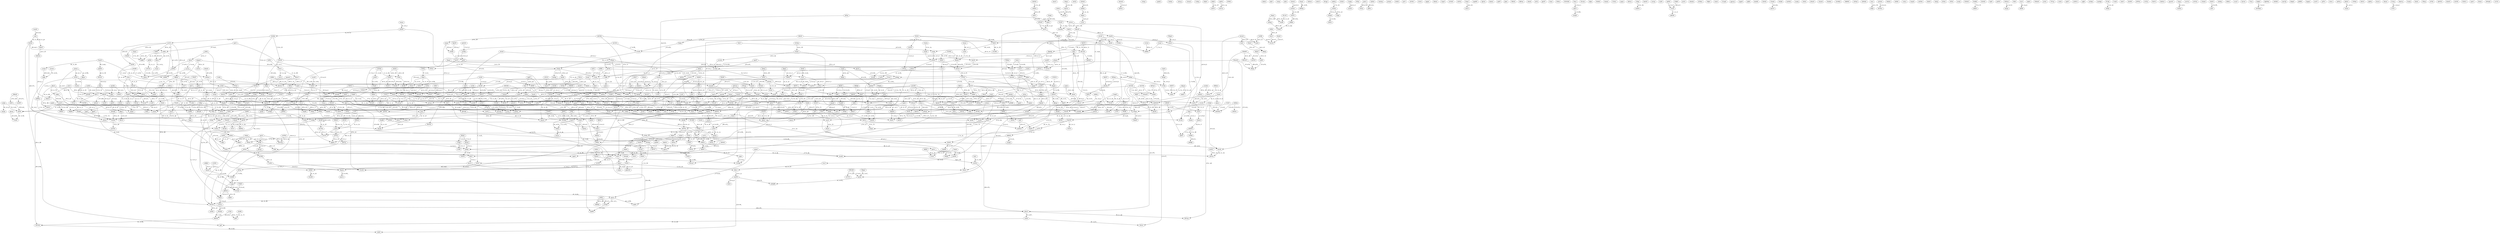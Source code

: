 digraph {
	_M7 [label="TJATs"];
	P_0 [label="blxwT"];
	z8_ [label="tLjtC"];
	_7R [label="kuNGl"];
	L_7 [label="DFYaj"];
	_7v [label="FPRAl"];
	_0U [label="NIrJy"];
	i_5 [label="rBhQS"];
	_9W [label="Khzor"];
	_3M [label="zWvBD"];
	_E6 [label="OqwzG"];
	d_8 [label="rdGTJ"];
	_h8 [label="OJEnC"];
	_8U [label="DHnIN"];
	_1T [label="rSqmy"];
	_8n [label="NfkHp"];
	_6b [label="ZQYhN"];
	_1K [label="HyfBl"];
	S0_ [label="OjSSa"];
	O_0 [label="ojBVA"];
	_1I [label="wKvAO"];
	_6p [label="epAaE"];
	v4_ [label="cNzpz"];
	_8z [label="PhsLM"];
	_y9 [label="OTlrM"];
	_0c [label="upXQf"];
	_V7 [label="hzfTy"];
	Y6_ [label="ODIFZ"];
	_h7 [label="IKPqr"];
	o_7 [label="NYfgY"];
	o_3 [label="fzVRf"];
	b1_ [label="FaYkd"];
	I3_ [label="zKLug"];
	_6H [label="nYmzX"];
	_0i [label="lLdtQ"];
	_0p [label="CuRcg"];
	A_2 [label="GXFDS"];
	_3F [label="WDNuX"];
	_5v [label="yAUbl"];
	_A4 [label="RWJte"];
	b3_ [label="xLkeJ"];
	_5q [label="qPIup"];
	B5_ [label="PoydO"];
	_8f [label="XJTyc"];
	z9_ [label="VzXrz"];
	l7_ [label="KDJeY"];
	J_3 [label="ijWjH"];
	_1p [label="DwcTn"];
	S3_ [label="OLyDy"];
	_B4 [label="lFPRO"];
	e7_ [label="kEXyI"];
	_G7 [label="StkIi"];
	_6T [label="eClTI"];
	_9y [label="omihP"];
	_L8 [label="iwQeC"];
	i1_ [label="tPDMA"];
	T5_ [label="aXUqZ"];
	_6M [label="FrPiQ"];
	_Q0 [label="JeIjU"];
	_0D [label="aKfdI"];
	n5_ [label="oHHSj"];
	x_0 [label="ztxdp"];
	T1_ [label="uxbWP"];
	G5_ [label="MtXjR"];
	_8R [label="cJfsb"];
	_2t [label="unLbQ"];
	_j8 [label="uBJmp"];
	E1_ [label="JxOTz"];
	_1N [label="Isptr"];
	Z4_ [label="QPBlA"];
	l0_ [label="vSQaV"];
	Z0_ [label="HWiEg"];
	d_1 [label="GKEow"];
	_y0 [label="hjwHy"];
	_3B [label="UdPAB"];
	p2_ [label="seELO"];
	_1y [label="NomYk"];
	d3_ [label="jnOAT"];
	_7d [label="YwIMw"];
	_2H [label="SSOML"];
	p8_ [label="aJzvX"];
	_3r [label="IaFQv"];
	v2_ [label="wQWLZ"];
	_2P [label="RCqpr"];
	O9_ [label="ouiPG"];
	G_1 [label="jbRpz"];
	M0_ [label="FWmaF"];
	_6F [label="ZYtCi"];
	_r8 [label="gEHUW"];
	_7C [label="JJDtl"];
	o_5 [label="Hrqdd"];
	W0_ [label="vxBBW"];
	_7E [label="grcaH"];
	_J3 [label="rZZZE"];
	_9p [label="CmJdp"];
	_j4 [label="vHQIp"];
	_3N [label="tjWss"];
	_7W [label="hIRHf"];
	u_0 [label="ajTxT"];
	w4_ [label="XCjfZ"];
	q0_ [label="oNCxS"];
	i9_ [label="kZZbj"];
	P_6 [label="FdTjy"];
	_r6 [label="LLwOe"];
	U9_ [label="TwiGJ"];
	n9_ [label="hsxyq"];
	_2a [label="zzoWx"];
	v_3 [label="MeRra"];
	_t7 [label="eKBZM"];
	_7t [label="DELkb"];
	o9_ [label="FMgEq"];
	_0o [label="GJSEd"];
	R3_ [label="suAvW"];
	_3A [label="ncnqF"];
	h8_ [label="JBNYu"];
	_Y3 [label="BdITZ"];
	_5V [label="VMswM"];
	G_0 [label="JSTEO"];
	i8_ [label="bzKtK"];
	_Y9 [label="jxoVR"];
	S_9 [label="qGNJe"];
	_4S [label="OmNyp"];
	_8k [label="mfozn"];
	f_3 [label="QjRxX"];
	Y1_ [label="lJsSn"];
	_e2 [label="jmVgw"];
	_Q9 [label="JwUXO"];
	S1_ [label="sBgFU"];
	N_7 [label="frHZX"];
	A_4 [label="AHzRk"];
	w2_ [label="AXOIB"];
	_7z [label="MLCQF"];
	C2_ [label="ijuVv"];
	p_5 [label="MicKR"];
	c7_ [label="pMrwa"];
	_8G [label="CgHBL"];
	_9I [label="QLhsh"];
	_1Q [label="lBxjh"];
	_0u [label="BLldO"];
	D2_ [label="ZzBWt"];
	K_2 [label="pZSEP"];
	n6_ [label="rbJCh"];
	_k2 [label="NBTcG"];
	_G3 [label="SBvrv"];
	_e4 [label="DsVJm"];
	I_7 [label="dCMCr"];
	_N9 [label="THwrV"];
	y6_ [label="frQvX"];
	b2_ [label="kgqbL"];
	f0_ [label="ietII"];
	_c7 [label="xeBGg"];
	q2_ [label="XHluE"];
	W_9 [label="WvJCY"];
	G9_ [label="ClgnP"];
	e_6 [label="xVOQP"];
	_4a [label="HjsXc"];
	_1Y [label="xQqbS"];
	t4_ [label="LJgQF"];
	L_6 [label="qCBjs"];
	K6_ [label="GNELu"];
	l_2 [label="wEIYd"];
	_1P [label="ZRKaW"];
	_6O [label="cxvpD"];
	B3_ [label="FMpof"];
	_5B [label="uIMhi"];
	I0_ [label="HCzSZ"];
	_I6 [label="eALTf"];
	M1_ [label="uDtFY"];
	_4q [label="htnaw"];
	_b2 [label="MpnXj"];
	_1D [label="LsFVg"];
	y_0 [label="igxkl"];
	_1r [label="eSmGN"];
	f_6 [label="mgKfW"];
	_3X [label="DWsKX"];
	_7D [label="Zjgsj"];
	s1_ [label="xRSBT"];
	_p0 [label="wyckO"];
	_7O [label="QJyOn"];
	l_1 [label="taVTT"];
	k_3 [label="KbAZz"];
	_5u [label="Bupxl"];
	_0R [label="gnnpA"];
	_o1 [label="djhjV"];
	r_9 [label="njkYP"];
	s_4 [label="RUjAr"];
	_7A [label="eKwwo"];
	_2N [label="Jcmpv"];
	X_7 [label="YNnfD"];
	V8_ [label="KagxX"];
	a1_ [label="RJxlj"];
	_b3 [label="jZZXI"];
	L1_ [label="ebmah"];
	_3y [label="YuOUi"];
	p9_ [label="jAhHN"];
	J_9 [label="byhYH"];
	T9_ [label="gHczT"];
	_6g [label="munfK"];
	w6_ [label="ukhXi"];
	_8J [label="mFECB"];
	N0_ [label="SIHAj"];
	u4_ [label="VHSPG"];
	U1_ [label="FLlZN"];
	_1J [label="WOofR"];
	_4R [label="sIrwp"];
	e_7 [label="JmvUs"];
	_9C [label="NfZkW"];
	_2U [label="ujytG"];
	f9_ [label="ciJoR"];
	_1m [label="qWVun"];
	_9Y [label="WwlYi"];
	R7_ [label="hDiEz"];
	_J0 [label="NySYI"];
	G3_ [label="GCDqk"];
	_5G [label="xqteb"];
	_9e [label="AToxP"];
	n7_ [label="nAuuH"];
	X_8 [label="EEsXQ"];
	_N8 [label="xwPdA"];
	u9_ [label="ioyIi"];
	t_5 [label="xFSTe"];
	J8_ [label="JJeAi"];
	_D5 [label="VRiGK"];
	_2r [label="kJhuH"];
	_3o [label="QBRSF"];
	f6_ [label="yEPhU"];
	A9_ [label="OZoze"];
	_o2 [label="fjmGG"];
	_7s [label="nIKCj"];
	S5_ [label="WFqjE"];
	_N4 [label="UgtOi"];
	P9_ [label="EPewF"];
	S_1 [label="vdKJq"];
	o_1 [label="wKCTp"];
	_A7 [label="gsAaF"];
	_E5 [label="KpUrN"];
	s3_ [label="aliSr"];
	_J5 [label="wIObi"];
	L3_ [label="HBOax"];
	p0_ [label="DmFrE"];
	_6U [label="uRjMo"];
	_4o [label="dtbxR"];
	S2_ [label="xrunW"];
	_8l [label="xfrVJ"];
	c3_ [label="JphTP"];
	W3_ [label="vMREc"];
	_5w [label="LVHkV"];
	f2_ [label="mLXyD"];
	_8Y [label="rurYu"];
	n_5 [label="oExQI"];
	_6x [label="amXQO"];
	_Y5 [label="decPQ"];
	_4x [label="ZOCHZ"];
	V3_ [label="Ginal"];
	_8y [label="xndoI"];
	_7w [label="NNIto"];
	Z8_ [label="CrmDf"];
	i_4 [label="BDYqC"];
	_5I [label="WoOxP"];
	_p5 [label="HnerP"];
	_Y8 [label="RTGOU"];
	H4_ [label="cUkHW"];
	D7_ [label="WOOQM"];
	_9P [label="qubXo"];
	_1s [label="xLhHs"];
	_3z [label="jGsaa"];
	k_8 [label="PcEVF"];
	r9_ [label="KQBzh"];
	w_3 [label="Placz"];
	_M4 [label="ndVpg"];
	_P5 [label="iETUK"];
	_9k [label="oLCAh"];
	U7_ [label="hDpJb"];
	t_7 [label="DUaQo"];
	_6Z [label="PajmC"];
	k_2 [label="FHhxA"];
	_h6 [label="Jqsgb"];
	_5d [label="SbHYe"];
	_d6 [label="IAJke"];
	D_6 [label="IauoS"];
	H3_ [label="NGOaK"];
	_0f [label="WhRSf"];
	_8e [label="Ombaf"];
	_4z [label="zdNBH"];
	z_7 [label="CGXcL"];
	_k0 [label="uHIgq"];
	m3_ [label="KtSEI"];
	_7m [label="qmjin"];
	_0r [label="aMRjO"];
	_3a [label="WUDKV"];
	q4_ [label="uHojb"];
	S7_ [label="KKSLo"];
	_7o [label="LeQNF"];
	_w1 [label="UoJpJ"];
	_5S [label="sTkqe"];
	B_9 [label="Hkdmh"];
	_8O [label="RgDqZ"];
	_0q [label="zhCia"];
	_e3 [label="MNOXS"];
	D_1 [label="fkwEN"];
	a3_ [label="mveip"];
	_2j [label="DdbxI"];
	g_2 [label="rhVWn"];
	_2X [label="ZCnRW"];
	h1_ [label="nBSMv"];
	_0N [label="ewLBs"];
	l3_ [label="THTOY"];
	w9_ [label="LGjPt"];
	p7_ [label="LJlLI"];
	x7_ [label="UcsuS"];
	_1f [label="jesVn"];
	Z_9 [label="zedNj"];
	Q2_ [label="ynJDj"];
	I_4 [label="qJnSy"];
	Y9_ [label="Cvzkh"];
	_T7 [label="sHiCj"];
	_1o [label="CyvSz"];
	_2y [label="QdeVx"];
	_7g [label="NAgsL"];
	U_9 [label="eHmEk"];
	o_0 [label="PlDLl"];
	i_0 [label="QtYou"];
	_q0 [label="RaKQO"];
	_e9 [label="xFRgR"];
	_D2 [label="SLQZD"];
	_T9 [label="veBgr"];
	_3Y [label="MVQhE"];
	F_3 [label="ZnNuH"];
	u2_ [label="dUBmL"];
	_6r [label="kqcvk"];
	i6_ [label="cMtAY"];
	b0_ [label="qBmpr"];
	z_0 [label="pgYCp"];
	_m1 [label="wdtXh"];
	H1_ [label="opDnR"];
	w8_ [label="lyJmp"];
	t6_ [label="gIRYu"];
	K5_ [label="CAMpg"];
	_2d [label="nXACC"];
	_5x [label="DUdjc"];
	_5N [label="zcvOi"];
	Q9_ [label="cesXK"];
	S4_ [label="aoldp"];
	_7k [label="zynuA"];
	H_1 [label="fYXdl"];
	h0_ [label="Fdrhq"];
	j0_ [label="qbSIF"];
	e4_ [label="iyqRM"];
	_l1 [label="kDRfm"];
	e5_ [label="RwyQk"];
	_J2 [label="VBJkU"];
	F9_ [label="chqvh"];
	_8A [label="HWFpy"];
	h_7 [label="iDemT"];
	H_5 [label="OMEoY"];
	_8C [label="UsteS"];
	A2_ [label="aWQOH"];
	_i7 [label="HTpZc"];
	_6n [label="Amerd"];
	X_9 [label="tWPKO"];
	Q3_ [label="dsxdr"];
	T2_ [label="LhbKw"];
	_J1 [label="WCXLL"];
	g5_ [label="mYJzv"];
	S_6 [label="PVMHz"];
	_9K [label="GYVtN"];
	y1_ [label="dwkOI"];
	_6c [label="UCgnK"];
	w_6 [label="vRnqv"];
	_7q [label="addyC"];
	_0B [label="HWUhT"];
	B_5 [label="AZGwa"];
	d5_ [label="DugFj"];
	F3_ [label="aFyQS"];
	_n9 [label="aOBFj"];
	_5o [label="dgkEA"];
	C9_ [label="gMMoc"];
	y9_ [label="uWiXe"];
	P_2 [label="ggmwp"];
	N6_ [label="gOmwf"];
	_6N [label="xUtxQ"];
	H9_ [label="TeHCJ"];
	_x0 [label="pjsOr"];
	_M6 [label="YHrwi"];
	_4y [label="VyDfB"];
	_0a [label="LJqpW"];
	v_4 [label="YfuVE"];
	_3m [label="LrafI"];
	_6t [label="yljKB"];
	b4_ [label="ZYWBq"];
	n8_ [label="EBgMg"];
	_6y [label="hhADK"];
	r4_ [label="UIERr"];
	_a0 [label="KqRLz"];
	n_2 [label="aIqCV"];
	_u2 [label="ZtHvB"];
	d6_ [label="yPEJl"];
	_z2 [label="aWxek"];
	_4i [label="MVPNu"];
	Q4_ [label="eakUN"];
	G_8 [label="MJpvk"];
	m_2 [label="PaiVb"];
	_S0 [label="TTlKu"];
	d2_ [label="tyWIz"];
	_5P [label="PoZkR"];
	j9_ [label="WKRLj"];
	_2G [label="RbXYY"];
	_1H [label="PcqeC"];
	_1v [label="lMJMZ"];
	x2_ [label="NqrEq"];
	_9b [label="buNDQ"];
	W5_ [label="snaAq"];
	_6S [label="ZEdCQ"];
	_r7 [label="hEzzl"];
	_0e [label="UHLBX"];
	X5_ [label="URjmr"];
	k3_ [label="uldVN"];
	_0Y [label="iEiei"];
	_u3 [label="VKhYs"];
	P_4 [label="Sfwuj"];
	F_0 [label="gyqBr"];
	_6W [label="MRXjR"];
	_5p [label="lNnyZ"];
	_D4 [label="lNmKU"];
	_H2 [label="Gpdsl"];
	Q5_ [label="YdijP"];
	m1_ [label="VQavc"];
	_1W [label="eNtdt"];
	_0E [label="xMzeN"];
	_8t [label="IEzLY"];
	v0_ [label="kMMIR"];
	_9B [label="AMKrF"];
	t_9 [label="hhrwk"];
	e3_ [label="RVBcw"];
	_F9 [label="RjcEW"];
	_S9 [label="nOiEQ"];
	C3_ [label="rZmoH"];
	_5C [label="AzTzE"];
	p_4 [label="nccxo"];
	y7_ [label="Gxwgv"];
	k_9 [label="Wmfbw"];
	q_3 [label="LSmuO"];
	_7f [label="gFAhn"];
	M6_ [label="fWwNu"];
	_3I [label="uzLBa"];
	u_7 [label="qmzMy"];
	_k5 [label="SZYBB"];
	_1X [label="ZwMKQ"];
	_1i [label="UfzdT"];
	H7_ [label="uezRc"];
	_2o [label="QaZNl"];
	x8_ [label="MvQUT"];
	_H6 [label="KyPcH"];
	f_4 [label="butxc"];
	_2A [label="MBRVE"];
	_4C [label="sENmf"];
	_1F [label="qDwLm"];
	_9Q [label="sCTjA"];
	_i3 [label="pByMS"];
	i7_ [label="dKYDE"];
	I_2 [label="SaTHP"];
	_1E [label="IkJxS"];
	O6_ [label="TvzmF"];
	f1_ [label="GCFcP"];
	n0_ [label="LZzlU"];
	G2_ [label="qPsMs"];
	_5j [label="aUblC"];
	A_7 [label="QMQHz"];
	_v9 [label="aNQqt"];
	_6Y [label="MhgKA"];
	_q2 [label="joUym"];
	_U6 [label="zwWwV"];
	_q5 [label="Aruii"];
	S_4 [label="qGXOA"];
	_3T [label="WkXZe"];
	P2_ [label="rnZPK"];
	e_2 [label="MjLpd"];
	q5_ [label="EhMrx"];
	C_3 [label="icuHr"];
	_K8 [label="gfycS"];
	E_4 [label="ZYGAj"];
	_4B [label="nqcxp"];
	_y3 [label="Ehplp"];
	D8_ [label="kYvZk"];
	s7_ [label="jFwRW"];
	m6_ [label="RFYQW"];
	_O9 [label="PqlBh"];
	e_9 [label="somXU"];
	O5_ [label="fhOkV"];
	_w7 [label="blJLJ"];
	r0_ [label="ckLQB"];
	_S5 [label="bMXfv"];
	_s7 [label="gvJmY"];
	Z_6 [label="raXEM"];
	M_8 [label="Hhhck"];
	_5U [label="BZYmf"];
	k6_ [label="xyBCs"];
	l5_ [label="haphR"];
	R_7 [label="vsALu"];
	F8_ [label="mjOVF"];
	B4_ [label="GmjQf"];
	K2_ [label="McBtS"];
	R6_ [label="cdOMw"];
	R0_ [label="NiNCo"];
	A4_ [label="tXbOF"];
	_3O [label="QKjzN"];
	v_1 [label="ehLDO"];
	f_2 [label="ZjIwK"];
	z0_ [label="nLPUH"];
	_A2 [label="EcJed"];
	B_6 [label="HhNUt"];
	D_5 [label="WpiSw"];
	_1M [label="GkGjJ"];
	_2F [label="GVkVf"];
	_7I [label="tZGhL"];
	R_5 [label="UsSfy"];
	_3q [label="qMgac"];
	w1_ [label="SFZif"];
	_5T [label="ZbtNT"];
	_1e [label="igGpZ"];
	p_6 [label="ItdsO"];
	_7x [label="bNRCr"];
	s_9 [label="fXtZY"];
	_7b [label="qGzMN"];
	E5_ [label="nroQJ"];
	_L1 [label="KqOgY"];
	p_9 [label="blTzG"];
	b9_ [label="JVIUt"];
	L_2 [label="PiZVm"];
	_0K [label="vJvLU"];
	T_6 [label="VyWhb"];
	_6s [label="WBkWb"];
	_4G [label="IgXtQ"];
	j1_ [label="jSZDd"];
	_w2 [label="sTyVS"];
	_T1 [label="ljlvV"];
	_1R [label="egvKJ"];
	u1_ [label="PQNQC"];
	_7V [label="WcBXi"];
	O_7 [label="aFNxW"];
	_8g [label="EajhC"];
	_w0 [label="cEryR"];
	X9_ [label="rMofb"];
	_7H [label="tDsMQ"];
	_4u [label="IISPt"];
	R8_ [label="lzkXU"];
	h_9 [label="FojeK"];
	_9r [label="zBkAa"];
	_6k [label="RMRTq"];
	_4f [label="rKeAJ"];
	_6d [label="BATFX"];
	_w6 [label="VqilV"];
	_4h [label="RYeAO"];
	_m6 [label="EPCGp"];
	_5R [label="mOnXX"];
	J_1 [label="pATXT"];
	y0_ [label="fUEmE"];
	f_8 [label="Koygx"];
	_2q [label="SAOzX"];
	_7T [label="ncblB"];
	s0_ [label="imiiM"];
	N1_ [label="iVdfv"];
	_I7 [label="wCGUl"];
	_8N [label="RarQv"];
	g_8 [label="MjTKI"];
	Z3_ [label="DcPlw"];
	_7p [label="WJCdR"];
	O1_ [label="PsWvR"];
	_L7 [label="RPGOB"];
	K0_ [label="PEmHJ"];
	_1O [label="EsZcK"];
	W1_ [label="RahEH"];
	_o5 [label="zkkFn"];
	n4_ [label="htuzf"];
	X4_ [label="PHXnW"];
	_Y7 [label="cKKNR"];
	_4F [label="dyxYi"];
	W2_ [label="qVsIL"];
	j_2 [label="LfwZf"];
	l1_ [label="LCFgN"];
	_1l [label="mQGfI"];
	F_9 [label="rKSLc"];
	A5_ [label="JgTEJ"];
	_3J [label="UDoeR"];
	_3e [label="zeZxm"];
	_9T [label="DxDsZ"];
	_4V [label="kQqhr"];
	w3_ [label="gNZBE"];
	M_0 [label="QNjwR"];
	_4A [label="PDCio"];
	h6_ [label="zFqyc"];
	_a6 [label="ZxtOx"];
	_9F [label="TVVcp"];
	E0_ [label="nGxrV"];
	D0_ [label="ACBpn"];
	I1_ [label="gWKJK"];
	z3_ [label="kyyOl"];
	_4K [label="jXyON"];
	o3_ [label="ZEajf"];
	_g0 [label="UDscK"];
	_2K [label="joRSK"];
	_1g [label="KMlyD"];
	_Z5 [label="FueRf"];
	_J4 [label="UCelF"];
	_0S [label="HnBtZ"];
	N_5 [label="EMvFy"];
	s2_ [label="coZtd"];
	_9D [label="ijqlY"];
	t_1 [label="bKaAs"];
	_7P [label="aTaHS"];
	_2L [label="kOcyX"];
	W6_ [label="JRqsw"];
	F4_ [label="OfaPq"];
	_0n [label="cPUWb"];
	_8K [label="dOFZr"];
	S6_ [label="xlpPC"];
	z7_ [label="LAGQi"];
	K_1 [label="gadiB"];
	a7_ [label="sXUhP"];
	_g6 [label="aWoyO"];
	N8_ [label="MUPhD"];
	D_4 [label="TtTgE"];
	_g3 [label="jFywj"];
	D_3 [label="yQMUo"];
	_9N [label="fWNtW"];
	_6l [label="SFwSn"];
	u_8 [label="hmaJu"];
	_2J [label="wodVN"];
	U_3 [label="sqjBt"];
	O4_ [label="OOToJ"];
	T_0 [label="ZmHpy"];
	_2C [label="YVRsY"];
	D3_ [label="DVrLx"];
	C_8 [label="VMcaM"];
	_1B [label="nGMpl"];
	u_2 [label="eMUtE"];
	g9_ [label="tLisV"];
	U4_ [label="LgpeZ"];
	Y4_ [label="RTwgy"];
	_e0 [label="aObmZ"];
	_Y0 [label="cwdYT"];
	i_9 [label="OQPnk"];
	_r0 [label="mEGHe"];
	_6w [label="krwuD"];
	I7_ [label="wcUzZ"];
	B9_ [label="qMmSs"];
	_6C [label="PYgon"];
	_E2 [label="ehNZL"];
	_S7 [label="mmRgh"];
	R_9 [label="tpyVx"];
	_1Z [label="eNQkv"];
	_F1 [label="lBhkN"];
	a5_ [label="ICapH"];
	_V4 [label="tcBkS"];
	p5_ [label="vKHbC"];
	_h3 [label="XWfJG"];
	_X2 [label="pbruq"];
	g_5 [label="uRROE"];
	_r3 [label="YvaXf"];
	F0_ [label="DdZYm"];
	o_2 [label="uQOCy"];
	_6v [label="AKbuW"];
	Z6_ [label="xaJmb"];
	_E9 [label="KnuMm"];
	R2_ [label="HQxUC"];
	N_0 [label="zWTcw"];
	b_3 [label="CJCDr"];
	_5m [label="VJCex"];
	N3_ [label="euWAV"];
	f8_ [label="CpyYE"];
	_0Z [label="ugjyb"];
	O_3 [label="BkZDt"];
	_2k [label="CbtqC"];
	_s8 [label="ajcSZ"];
	p_7 [label="sSAXK"];
	N2_ [label="pStrF"];
	s_3 [label="eAFDa"];
	_0A [label="rdetV"];
	_7Z [label="XIrHW"];
	a8_ [label="jmtHw"];
	_6J [label="jWYNa"];
	_9q [label="Eqmio"];
	_k6 [label="qmmGv"];
	_6K [label="MkWJA"];
	_6o [label="sAKnw"];
	g_4 [label="OBuIL"];
	r_4 [label="uUUiq"];
	_1a [label="pZIcU"];
	_s0 [label="wUYjz"];
	J_8 [label="WxFvl"];
	q_7 [label="GkWyw"];
	v_9 [label="aJtmo"];
	_4p [label="WOUOp"];
	_5W [label="cjFLb"];
	_i0 [label="XnBDb"];
	_7G [label="xcbgw"];
	j5_ [label="yJivO"];
	_9M [label="GfRsT"];
	N4_ [label="qmuNC"];
	X_4 [label="vCVek"];
	t2_ [label="EJEjd"];
	_x1 [label="CzFTu"];
	E3_ [label="Ttgxg"];
	k7_ [label="sJMmT"];
	Z1_ [label="jQLWh"];
	_H5 [label="uewBH"];
	w_5 [label="uoUGx"];
	_5Z [label="QJStV"];
	o6_ [label="Dimfs"];
	_w4 [label="wAmaZ"];
	_4s [label="DvWaa"];
	t7_ [label="SBqWw"];
	_4Q [label="eOUKz"];
	V_4 [label="cOmbZ"];
	_2v [label="rTmFq"];
	y_5 [label="RJVTS"];
	_m7 [label="xjxUe"];
	_i2 [label="YYznG"];
	x_9 [label="SQDTI"];
	_9U [label="XGOiv"];
	_7c [label="SeUYH"];
	g_1 [label="NMGnc"];
	_8b [label="fEDXX"];
	B6_ [label="fGogU"];
	g_0 [label="GWusk"];
	Z_2 [label="cucSt"];
	J3_ [label="iAPuX"];
	c_6 [label="RrPYO"];
	l6_ [label="umGRr"];
	_C8 [label="IkhBU"];
	_Y6 [label="qxgqf"];
	y4_ [label="NyqRk"];
	_7i [label="LGgIH"];
	_7N [label="zmJqU"];
	_4n [label="wWrrq"];
	l_4 [label="SPJDW"];
	_z1 [label="GLlTi"];
	_1u [label="THnBf"];
	H0_ [label="EuYdl"];
	Y_3 [label="MoWgR"];
	D_2 [label="yGDmU"];
	a0_ [label="KVgDh"];
	P0_ [label="XVOKB"];
	j3_ [label="cKHEp"];
	U0_ [label="mzXst"];
	_S2 [label="tZBQL"];
	_2c [label="zSjqz"];
	N7_ [label="TuzMF"];
	_y8 [label="vMKFb"];
	p3_ [label="yADlz"];
	_1t [label="CtWUR"];
	_d3 [label="ssuLP"];
	_3d [label="NmmtL"];
	U2_ [label="XPezz"];
	K8_ [label="Xyvew"];
	_9V [label="Mekvw"];
	_V5 [label="lcoXE"];
	b5_ [label="RdOCU"];
	R5_ [label="FzIMM"];
	F_6 [label="TYzrJ"];
	d_9 [label="RCwaD"];
	P6_ [label="eAMxm"];
	_W8 [label="XAycM"];
	_0v [label="GvDyT"];
	_I5 [label="dlbSH"];
	_7l [label="pxNON"];
	_h0 [label="lhhti"];
	_2Y [label="ccktD"];
	o0_ [label="jRocS"];
	C_1 [label="TvYwE"];
	L0_ [label="FadxA"];
	_2S [label="Bvgvl"];
	_3w [label="mVPEd"];
	_7n [label="JrcjE"];
	_4c [label="bnIAa"];
	Y_5 [label="qgkTV"];
	f_9 [label="xUSpl"];
	_J7 [label="hHqtT"];
	_N5 [label="ZtAPX"];
	E_7 [label="KnBjO"];
	_8E [label="YNCOP"];
	_x2 [label="oBBND"];
	_G2 [label="BpEMm"];
	D9_ [label="JGskV"];
	_6X [label="AQtwJ"];
	f_1 [label="rMSTT"];
	d9_ [label="DSiNC"];
	_9s [label="WXdWF"];
	_0m [label="GNnmM"];
	I8_ [label="oZXxT"];
	_P2 [label="vFUku"];
	P1_ [label="oOyMb"];
	_F0 [label="ieQtY"];
	_8Z [label="aCTUO"];
	_8V [label="sgsdT"];
	_L3 [label="cMZRO"];
	_9g [label="omCQJ"];
	S_3 [label="UBSyI"];
	K1_ [label="BRdNX"];
	K7_ [label="UkBox"];
	J6_ [label="tkGBs"];
	u_3 [label="ZaoZR"];
	_0l [label="GrxVC"];
	c_1 [label="FXURq"];
	u7_ [label="BvIcC"];
	a_1 [label="YAnwW"];
	_8v [label="XKtvd"];
	k0_ [label="WeWEC"];
	h5_ [label="MJFbT"];
	_0g [label="HIqbE"];
	_7K [label="NjgYE"];
	T3_ [label="HwLER"];
	j_8 [label="iUiGL"];
	g6_ [label="wUmpC"];
	a_4 [label="YYAKY"];
	h9_ [label="mcsiN"];
	r3_ [label="jBZRX"];
	_d9 [label="zXDSz"];
	F7_ [label="Opghh"];
	b_6 [label="hUkWH"];
	m5_ [label="hprLx"];
	R1_ [label="bjwwR"];
	_l7 [label="tCJZH"];
	i_1 [label="JQKWg"];
	_c1 [label="LQflE"];
	_z6 [label="vqSMJ"];
	_v4 [label="CxIdk"];
	_Z3 [label="fVFQN"];
	X8_ [label="ytaTU"];
	b_1 [label="cjFOv"];
	t0_ [label="GOwYa"];
	_E0 [label="suVFS"];
	I9_ [label="zEgzS"];
	s_2 [label="iqZkJ"];
	_m3 [label="VlKrV"];
	K9_ [label="ZmAjF"];
	_V6 [label="sSovy"];
	c_7 [label="EvqLf"];
	g2_ [label="nZYvX"];
	u8_ [label="rQSNo"];
	_x8 [label="aaifv"];
	d_0 [label="WOMAH"];
	l9_ [label="okFVg"];
	x3_ [label="eRphc"];
	b_5 [label="CxsOy"];
	V_3 [label="dBmiV"];
	V5_ [label="jbEnO"];
	M3_ [label="tPWhT"];
	z5_ [label="gDPlk"];
	w_0 [label="EBTxC"];
	m9_ [label="gIUrZ"];
	_2T [label="vFWed"];
	_R4 [label="EftGS"];
	C7_ [label="GcRpU"];
	_F4 [label="wZjnq"];
	Z7_ [label="DIZwY"];
	H_9 [label="qwkWC"];
	V7_ [label="dnomH"];
	H2_ [label="AayUc"];
	_3E [label="rqYVt"];
	_0Q [label="QyZtL"];
	h_0 [label="vuJFo"];
	j4_ [label="wJwau"];
	_H7 [label="KUHkh"];
	_g4 [label="cLDML"];
	_5O [label="qESDR"];
	_6I [label="HgXUb"];
	_N0 [label="Nsdgt"];
	r_6 [label="JRpaI"];
	N9_ [label="AJDFp"];
	p_8 [label="UOCte"];
	_5M [label="bKmqW"];
	_j6 [label="zleUO"];
	J_7 [label="ZwTSN"];
	P3_ [label="ExcrA"];
	c4_ [label="fBUeb"];
	G8_ [label="iKtEw"];
	m0_ [label="QlDLf"];
	Y_7 [label="GKIwv"];
	_2n [label="goPzJ"];
	U_8 [label="vORJg"];
	t5_ [label="kWLga"];
	o_9 [label="qiZzY"];
	_F7 [label="AvWzs"];
	_O4 [label="DIymt"];
	_0k [label="saiCa"];
	_9w [label="bEYAC"];
	_z3 [label="KacXc"];
	_s4 [label="pBDoQ"];
	e8_ [label="xUdyc"];
	J5_ [label="FGRqt"];
	b_9 [label="BtzZp"];
	k8_ [label="IoODr"];
	_n4 [label="oOCAv"];
	d_4 [label="CVWUb"];
	b7_ [label="NtxAd"];
	_c4 [label="iijJA"];
	_2R [label="oXMFQ"];
	m_3 [label="caBSL"];
	_v3 [label="DafyU"];
	L6_ [label="TswVK"];
	_5h [label="LBwoj"];
	P_5 [label="yQXsB"];
	_6e [label="zgXVh"];
	_1b [label="autzV"];
	m_8 [label="FTtFc"];
	U6_ [label="czuvP"];
	K_9 [label="QhahQ"];
	_3b [label="pphsu"];
	m_4 [label="pUqOI"];
	_V8 [label="whpmO"];
	Y_2 [label="WaqOr"];
	_S3 [label="UGkNZ"];
	o4_ [label="oyawq"];
	_a9 [label="DDNst"];
	k_0 [label="RdnUq"];
	_7Q [label="ViMxq"];
	_E7 [label="rEkqL"];
	z2_ [label="SuLKJ"];
	s_6 [label="fZnEL"];
	J_5 [label="igWlN"];
	m8_ [label="ZdzLU"];
	_9A [label="TnrTF"];
	_D8 [label="iVKup"];
	W_1 [label="jQFHJ"];
	D5_ [label="IVYgW"];
	_I0 [label="EXxWj"];
	_v1 [label="eVYXt"];
	_r9 [label="iUXqD"];
	T8_ [label="MKtbW"];
	V9_ [label="OmjRA"];
	_4Y [label="DHbVm"];
	_1q [label="bwpfe"];
	L2_ [label="jDzHk"];
	m_0 [label="oyenV"];
	_b4 [label="RGPBX"];
	_3v [label="AbWYD"];
	r_1 [label="kbuGj"];
	c1_ [label="zDHpc"];
	_X4 [label="EdAPw"];
	_0V [label="XQxFZ"];
	M2_ [label="peyCu"];
	_W1 [label="IdQjb"];
	U_5 [label="hlUfM"];
	N_6 [label="PijjT"];
	c9_ [label="BvgdY"];
	_8L [label="RezEn"];
	_9t [label="IlsrE"];
	_P7 [label="DfKIk"];
	D1_ [label="IUtAq"];
	Z2_ [label="XmfUY"];
	i_8 [label="HTDnp"];
	K4_ [label="Bsley"];
	d7_ [label="gzybn"];
	L_4 [label="XOfvd"];
	_L6 [label="LRLkr"];
	_a1 [label="mtOOi"];
	_8m [label="rYZnX"];
	_H1 [label="Lujpg"];
	_5F [label="KGrMh"];
	c5_ [label="NsBSd"];
	_7y [label="FCcKj"];
	R9_ [label="FQXUs"];
	P8_ [label="ziolU"];
	_8D [label="eHXfa"];
	e2_ [label="PTssb"];
	Z9_ [label="MlJXU"];
	a9_ [label="YwgED"];
	x_8 [label="KmAOd"];
	A6_ [label="tprbC"];
	_2Q [label="uqKIT"];
	k_6 [label="RvZZP"];
	A_6 [label="MCMsz"];
	M_4 [label="XpIRz"];
	r6_ [label="WAiyP"];
	t8_ [label="lISfU"];
	B0_ [label="CVfWW"];
	S_5 [label="TsnnA"];
	P4_ [label="FBtgL"];
	_9z [label="dmlrK"];
	V6_ [label="mShUN"];
	L4_ [label="YncpY"];
	v8_ [label="EqRLM"];
	_T4 [label="UBccb"];
	O8_ [label="tfLXp"];
	q7_ [label="Jxnzr"];
	T7_ [label="TZVDj"];
	q_1 [label="DXzds"];
	o1_ [label="RtWqM"];
	_3R [label="iUBbP"];
	G0_ [label="gjhEo"];
	C6_ [label="mMpBR"];
	_2s [label="usjpe"];
	_0T [label="wSBRC"];
	S8_ [label="bnXQQ"];
	_U2 [label="rzUOv"];
	C1_ [label="zsvTC"];
	_5t [label="sTIfL"];
	_N3 [label="IRICX"];

	b4_ -> g6_ [label="b4_ to g6_"];
	H1_ -> v0_ [label="H1_ to v0_"];
	i_9 -> A2_ [label="i_9 to A2_"];
	l5_ -> _7t [label="l5_ to _7t"];
	t_5 -> _E7 [label="t_5 to _E7"];
	_n9 -> _c1 [label="_n9 to _c1"];
	_5W -> V7_ [label="_5W to V7_"];
	_4y -> I7_ [label="_4y to I7_"];
	B_5 -> m_2 [label="B_5 to m_2"];
	_e0 -> _5v [label="_e0 to _5v"];
	_3F -> _0k [label="_3F to _0k"];
	_E5 -> _M6 [label="_E5 to _M6"];
	_4V -> M0_ [label="_4V to M0_"];
	J3_ -> D_5 [label="J3_ to D_5"];
	_4A -> _e4 [label="_4A to _e4"];
	_7c -> _0m [label="_7c to _0m"];
	_0e -> _9I [label="_0e to _9I"];
	_4i -> U0_ [label="_4i to U0_"];
	D1_ -> m_8 [label="D1_ to m_8"];
	_i7 -> D_4 [label="_i7 to D_4"];
	T9_ -> H7_ [label="T9_ to H7_"];
	i9_ -> i7_ [label="i9_ to i7_"];
	_L8 -> x2_ [label="_L8 to x2_"];
	x_9 -> P8_ [label="x_9 to P8_"];
	l1_ -> e4_ [label="l1_ to e4_"];
	d9_ -> _i0 [label="d9_ to _i0"];
	_2F -> l3_ [label="_2F to l3_"];
	_T7 -> D_6 [label="_T7 to D_6"];
	_6M -> H_9 [label="_6M to H_9"];
	J6_ -> x_8 [label="J6_ to x_8"];
	r0_ -> _5F [label="r0_ to _5F"];
	_p0 -> u9_ [label="_p0 to u9_"];
	_8z -> _H2 [label="_8z to _H2"];
	F4_ -> _4q [label="F4_ to _4q"];
	_5G -> g_4 [label="_5G to g_4"];
	_6X -> _2C [label="_6X to _2C"];
	_2r -> _6C [label="_2r to _6C"];
	l5_ -> z_0 [label="l5_ to z_0"];
	v8_ -> S8_ [label="v8_ to S8_"];
	o6_ -> _1o [label="o6_ to _1o"];
	h6_ -> m_0 [label="h6_ to m_0"];
	_7A -> e_9 [label="_7A to e_9"];
	_1q -> G_0 [label="_1q to G_0"];
	B6_ -> Z0_ [label="B6_ to Z0_"];
	_t7 -> _5Z [label="_t7 to _5Z"];
	_4h -> P9_ [label="_4h to P9_"];
	H0_ -> _g0 [label="H0_ to _g0"];
	_7k -> _q0 [label="_7k to _q0"];
	d6_ -> b4_ [label="d6_ to b4_"];
	L_6 -> i_4 [label="L_6 to i_4"];
	X9_ -> o_0 [label="X9_ to o_0"];
	_P2 -> h_0 [label="_P2 to h_0"];
	_L7 -> d7_ [label="_L7 to d7_"];
	e_9 -> _H7 [label="e_9 to _H7"];
	M_0 -> p_5 [label="M_0 to p_5"];
	_6w -> _6C [label="_6w to _6C"];
	O_7 -> _j6 [label="O_7 to _j6"];
	_Z3 -> _5v [label="_Z3 to _5v"];
	_a1 -> O_0 [label="_a1 to O_0"];
	q4_ -> L_6 [label="q4_ to L_6"];
	_r0 -> _0i [label="_r0 to _0i"];
	Y_3 -> b_3 [label="Y_3 to b_3"];
	Z8_ -> _J0 [label="Z8_ to _J0"];
	b_9 -> _q0 [label="b_9 to _q0"];
	h0_ -> p7_ [label="h0_ to p7_"];
	_H7 -> _S9 [label="_H7 to _S9"];
	_v9 -> k6_ [label="_v9 to k6_"];
	_3r -> v2_ [label="_3r to v2_"];
	A_4 -> _4i [label="A_4 to _4i"];
	g_1 -> f_8 [label="g_1 to f_8"];
	_b3 -> y0_ [label="_b3 to y0_"];
	_9T -> b_6 [label="_9T to b_6"];
	i_9 -> N_5 [label="i_9 to N_5"];
	_x1 -> _L8 [label="_x1 to _L8"];
	m5_ -> R8_ [label="m5_ to R8_"];
	f_2 -> n8_ [label="f_2 to n8_"];
	j5_ -> w4_ [label="j5_ to w4_"];
	_r9 -> _m6 [label="_r9 to _m6"];
	_1P -> T1_ [label="_1P to T1_"];
	_J0 -> P9_ [label="_J0 to P9_"];
	W3_ -> D_5 [label="W3_ to D_5"];
	J_7 -> o_7 [label="J_7 to o_7"];
	_9I -> _1O [label="_9I to _1O"];
	p0_ -> v_4 [label="p0_ to v_4"];
	_0r -> r_1 [label="_0r to r_1"];
	i9_ -> I_4 [label="i9_ to I_4"];
	Z_2 -> e5_ [label="Z_2 to e5_"];
	H_5 -> _2n [label="H_5 to _2n"];
	J_5 -> x7_ [label="J_5 to x7_"];
	_b3 -> _r7 [label="_b3 to _r7"];
	Q9_ -> h_7 [label="Q9_ to h_7"];
	_7o -> _5v [label="_7o to _5v"];
	C7_ -> _h8 [label="C7_ to _h8"];
	Y1_ -> j_2 [label="Y1_ to j_2"];
	_n4 -> _W8 [label="_n4 to _W8"];
	_S3 -> o_5 [label="_S3 to o_5"];
	o4_ -> _1v [label="o4_ to _1v"];
	_7T -> _7N [label="_7T to _7N"];
	i_1 -> _7d [label="i_1 to _7d"];
	_r7 -> o4_ [label="_r7 to o4_"];
	M_4 -> _L8 [label="M_4 to _L8"];
	_6S -> _q0 [label="_6S to _q0"];
	L2_ -> _7C [label="L2_ to _7C"];
	j1_ -> _6X [label="j1_ to _6X"];
	_H1 -> y0_ [label="_H1 to y0_"];
	_8K -> Z4_ [label="_8K to Z4_"];
	_L1 -> s_4 [label="_L1 to s_4"];
	H9_ -> _u3 [label="H9_ to _u3"];
	_0l -> _3E [label="_0l to _3E"];
	_1O -> _9P [label="_1O to _9P"];
	_N8 -> T9_ [label="_N8 to T9_"];
	_7v -> F8_ [label="_7v to F8_"];
	_N3 -> _8L [label="_N3 to _8L"];
	_7b -> _8z [label="_7b to _8z"];
	_1D -> _3z [label="_1D to _3z"];
	_r9 -> _0n [label="_r9 to _0n"];
	_8U -> P6_ [label="_8U to P6_"];
	_7W -> w3_ [label="_7W to w3_"];
	G_8 -> N_0 [label="G_8 to N_0"];
	m0_ -> _2X [label="m0_ to _2X"];
	_9U -> _5v [label="_9U to _5v"];
	Z6_ -> Q5_ [label="Z6_ to Q5_"];
	_1Y -> _1J [label="_1Y to _1J"];
	p0_ -> l_1 [label="p0_ to l_1"];
	_0U -> t4_ [label="_0U to t4_"];
	U1_ -> _E9 [label="U1_ to _E9"];
	_x0 -> _4p [label="_x0 to _4p"];
	_9T -> _T1 [label="_9T to _T1"];
	z9_ -> _5I [label="z9_ to _5I"];
	_2L -> K_1 [label="_2L to K_1"];
	_8b -> T2_ [label="_8b to T2_"];
	f0_ -> _a9 [label="f0_ to _a9"];
	_s7 -> m5_ [label="_s7 to m5_"];
	r6_ -> b9_ [label="r6_ to b9_"];
	l5_ -> _H5 [label="l5_ to _H5"];
	_1Y -> T8_ [label="_1Y to T8_"];
	o3_ -> _T4 [label="o3_ to _T4"];
	i1_ -> _S0 [label="i1_ to _S0"];
	i7_ -> q5_ [label="i7_ to q5_"];
	_N5 -> m3_ [label="_N5 to m3_"];
	k6_ -> O8_ [label="k6_ to O8_"];
	C_3 -> _4h [label="C_3 to _4h"];
	U6_ -> K7_ [label="U6_ to K7_"];
	_9e -> _7D [label="_9e to _7D"];
	_1R -> t2_ [label="_1R to t2_"];
	u9_ -> _p5 [label="u9_ to _p5"];
	_3d -> J3_ [label="_3d to J3_"];
	M_8 -> _t7 [label="M_8 to _t7"];
	D_4 -> o_3 [label="D_4 to o_3"];
	M6_ -> _G7 [label="M6_ to _G7"];
	o6_ -> E1_ [label="o6_ to E1_"];
	_3m -> _Y6 [label="_3m to _Y6"];
	F_0 -> _7N [label="F_0 to _7N"];
	_9p -> u_3 [label="_9p to u_3"];
	_3X -> s3_ [label="_3X to s3_"];
	z8_ -> _N8 [label="z8_ to _N8"];
	o3_ -> H9_ [label="o3_ to H9_"];
	_9Q -> K1_ [label="_9Q to K1_"];
	_e3 -> _h6 [label="_e3 to _h6"];
	_x2 -> y9_ [label="_x2 to y9_"];
	_7b -> _2r [label="_7b to _2r"];
	_I0 -> H3_ [label="_I0 to H3_"];
	_2s -> G3_ [label="_2s to G3_"];
	w_6 -> _E6 [label="w_6 to _E6"];
	_3o -> H0_ [label="_3o to H0_"];
	_0l -> C7_ [label="_0l to C7_"];
	R0_ -> g_4 [label="R0_ to g_4"];
	_5q -> _n4 [label="_5q to _n4"];
	a8_ -> n4_ [label="a8_ to n4_"];
	N_0 -> _6r [label="N_0 to _6r"];
	d3_ -> D5_ [label="d3_ to D5_"];
	b3_ -> G_0 [label="b3_ to G_0"];
	w4_ -> _0U [label="w4_ to _0U"];
	D_5 -> M2_ [label="D_5 to M2_"];
	_9I -> _1N [label="_9I to _1N"];
	_h6 -> M6_ [label="_h6 to M6_"];
	X_7 -> _8k [label="X_7 to _8k"];
	g_2 -> G3_ [label="g_2 to G3_"];
	F8_ -> _6k [label="F8_ to _6k"];
	_3N -> p7_ [label="_3N to p7_"];
	H2_ -> _4z [label="H2_ to _4z"];
	_V8 -> M3_ [label="_V8 to M3_"];
	_1b -> _2S [label="_1b to _2S"];
	e_2 -> _2Y [label="e_2 to _2Y"];
	s_9 -> _7G [label="s_9 to _7G"];
	_m1 -> _0S [label="_m1 to _0S"];
	v_1 -> _8n [label="v_1 to _8n"];
	_r7 -> W_1 [label="_r7 to W_1"];
	_3O -> _V5 [label="_3O to _V5"];
	_4x -> T9_ [label="_4x to T9_"];
	_4Y -> j_2 [label="_4Y to j_2"];
	_1I -> w_0 [label="_1I to w_0"];
	_5W -> Z_6 [label="_5W to Z_6"];
	B_9 -> y9_ [label="B_9 to y9_"];
	_F4 -> m3_ [label="_F4 to m3_"];
	L0_ -> _0v [label="L0_ to _0v"];
	s1_ -> G_1 [label="s1_ to G_1"];
	_x0 -> _2j [label="_x0 to _2j"];
	_4A -> F9_ [label="_4A to F9_"];
	H3_ -> _a1 [label="H3_ to _a1"];
	_8L -> _P7 [label="_8L to _P7"];
	_6x -> _j4 [label="_6x to _j4"];
	_b4 -> j_2 [label="_b4 to j_2"];
	p_8 -> K0_ [label="p_8 to K0_"];
	_w4 -> _q2 [label="_w4 to _q2"];
	_4u -> _6l [label="_4u to _6l"];
	_2o -> H0_ [label="_2o to H0_"];
	p_9 -> _4B [label="p_9 to _4B"];
	_j4 -> T2_ [label="_j4 to T2_"];
	_0Y -> a9_ [label="_0Y to a9_"];
	_2o -> S_6 [label="_2o to S_6"];
	W3_ -> I8_ [label="W3_ to I8_"];
	_5I -> _9y [label="_5I to _9y"];
	S5_ -> X_4 [label="S5_ to X_4"];
	f0_ -> _5Z [label="f0_ to _5Z"];
	_9t -> _4f [label="_9t to _4f"];
	_W8 -> _2o [label="_W8 to _2o"];
	W3_ -> _5G [label="W3_ to _5G"];
	_0N -> _a6 [label="_0N to _a6"];
	_9Y -> _A7 [label="_9Y to _A7"];
	_1E -> K6_ [label="_1E to K6_"];
	b7_ -> k3_ [label="b7_ to k3_"];
	_9q -> c4_ [label="_9q to c4_"];
	U_8 -> D0_ [label="U_8 to D0_"];
	k_2 -> _0T [label="k_2 to _0T"];
	_U6 -> N7_ [label="_U6 to N7_"];
	b_5 -> N2_ [label="b_5 to N2_"];
	_m1 -> h_7 [label="_m1 to h_7"];
	_5t -> _9K [label="_5t to _9K"];
	m0_ -> b3_ [label="m0_ to b3_"];
	_G3 -> _2J [label="_G3 to _2J"];
	e_7 -> Y_7 [label="e_7 to Y_7"];
	_1r -> _h8 [label="_1r to _h8"];
	s_2 -> r6_ [label="s_2 to r6_"];
	_3a -> _e9 [label="_3a to _e9"];
	f_1 -> _2Y [label="f_1 to _2Y"];
	o_7 -> _8k [label="o_7 to _8k"];
	H_1 -> _c1 [label="H_1 to _c1"];
	_T4 -> _6o [label="_T4 to _6o"];
	s_2 -> A_4 [label="s_2 to A_4"];
	_0T -> _9I [label="_0T to _9I"];
	_4V -> _4G [label="_4V to _4G"];
	v8_ -> e8_ [label="v8_ to e8_"];
	p3_ -> U2_ [label="p3_ to U2_"];
	D2_ -> L1_ [label="D2_ to L1_"];
	_2J -> p_6 [label="_2J to p_6"];
	n6_ -> _j4 [label="n6_ to _j4"];
	_2r -> _a9 [label="_2r to _a9"];
	_6C -> K_9 [label="_6C to K_9"];
	c_7 -> _l1 [label="c_7 to _l1"];
	_y3 -> Z8_ [label="_y3 to Z8_"];
	_8E -> _z6 [label="_8E to _z6"];
	_6I -> _I7 [label="_6I to _I7"];
	_F4 -> _y0 [label="_F4 to _y0"];
	d5_ -> _g0 [label="d5_ to _g0"];
	_7f -> C9_ [label="_7f to C9_"];
	f6_ -> _6g [label="f6_ to _6g"];
	_J4 -> _6C [label="_J4 to _6C"];
	_2v -> _1q [label="_2v to _1q"];
	D9_ -> _7q [label="D9_ to _7q"];
	o3_ -> w2_ [label="o3_ to w2_"];
	_0T -> E1_ [label="_0T to E1_"];
	_4s -> _1H [label="_4s to _1H"];
	_7y -> _h3 [label="_7y to _h3"];
	F8_ -> m8_ [label="F8_ to m8_"];
	A5_ -> S1_ [label="A5_ to S1_"];
	t_5 -> _7A [label="t_5 to _7A"];
	_1a -> M_0 [label="_1a to M_0"];
	o6_ -> v_9 [label="o6_ to v_9"];
	_1l -> E_4 [label="_1l to E_4"];
	x_8 -> G5_ [label="x_8 to G5_"];
	_7f -> _9W [label="_7f to _9W"];
	_y0 -> _4a [label="_y0 to _4a"];
	_6s -> p_5 [label="_6s to p_5"];
	_V4 -> q7_ [label="_V4 to q7_"];
	_3e -> d9_ [label="_3e to d9_"];
	_2a -> D_5 [label="_2a to D_5"];
	U2_ -> L4_ [label="U2_ to L4_"];
	_6x -> N7_ [label="_6x to N7_"];
	_V8 -> _5C [label="_V8 to _5C"];
	O1_ -> _6n [label="O1_ to _6n"];
	_t7 -> _3B [label="_t7 to _3B"];
	_4h -> p_4 [label="_4h to p_4"];
	h_7 -> _q2 [label="h_7 to _q2"];
	K_2 -> T_6 [label="K_2 to T_6"];
	N0_ -> X_4 [label="N0_ to X_4"];
	d7_ -> C6_ [label="d7_ to C6_"];
	p_4 -> _3E [label="p_4 to _3E"];
	h_0 -> d_9 [label="h_0 to d_9"];
	c7_ -> K5_ [label="c7_ to K5_"];
	_I0 -> _F7 [label="_I0 to _F7"];
	_T7 -> _0U [label="_T7 to _0U"];
	N6_ -> b0_ [label="N6_ to b0_"];
	N6_ -> S1_ [label="N6_ to S1_"];
	N_6 -> a1_ [label="N_6 to a1_"];
	_s7 -> _6g [label="_s7 to _6g"];
	_7A -> _l7 [label="_7A to _l7"];
	G_1 -> F0_ [label="G_1 to F0_"];
	d_4 -> Y_2 [label="d_4 to Y_2"];
	i6_ -> U6_ [label="i6_ to U6_"];
	P1_ -> T3_ [label="P1_ to T3_"];
	p9_ -> _Y8 [label="p9_ to _Y8"];
	_5V -> L6_ [label="_5V to L6_"];
	q4_ -> _8E [label="q4_ to _8E"];
	S_3 -> p_8 [label="S_3 to p_8"];
	T8_ -> q7_ [label="T8_ to q7_"];
	_9W -> _7v [label="_9W to _7v"];
	e3_ -> _a6 [label="e3_ to _a6"];
	_6N -> _l1 [label="_6N to _l1"];
	_J1 -> _k2 [label="_J1 to _k2"];
	_3A -> R1_ [label="_3A to R1_"];
	o4_ -> W0_ [label="o4_ to W0_"];
	t_9 -> c1_ [label="t_9 to c1_"];
	_6I -> _L6 [label="_6I to _L6"];
	O_0 -> s0_ [label="O_0 to s0_"];
	i_8 -> Z7_ [label="i_8 to Z7_"];
	_2c -> D8_ [label="_2c to D8_"];
	_7l -> S_9 [label="_7l to S_9"];
	_n4 -> b_6 [label="_n4 to b_6"];
	t2_ -> Y_2 [label="t2_ to Y_2"];
	r0_ -> r0_ [label="r0_ to r0_"];
	_7s -> V_3 [label="_7s to V_3"];
	p_7 -> o_9 [label="p_7 to o_9"];
	_g3 -> r_6 [label="_g3 to r_6"];
	_1e -> L_2 [label="_1e to L_2"];
	e2_ -> p8_ [label="e2_ to p8_"];
	_H7 -> F0_ [label="_H7 to F0_"];
	_4G -> L_2 [label="_4G to L_2"];
	p7_ -> r4_ [label="p7_ to r4_"];
	_3w -> _4p [label="_3w to _4p"];
	v_3 -> _9z [label="v_3 to _9z"];
	D_2 -> _8K [label="D_2 to _8K"];
	U0_ -> _2F [label="U0_ to _2F"];
	_6w -> _9t [label="_6w to _9t"];
	J_7 -> Z8_ [label="J_7 to Z8_"];
	_1E -> z7_ [label="_1E to z7_"];
	I8_ -> _7f [label="I8_ to _7f"];
	f9_ -> _h6 [label="f9_ to _h6"];
	_m3 -> _4V [label="_m3 to _4V"];
	g9_ -> g_8 [label="g9_ to g_8"];
	_1P -> _0D [label="_1P to _0D"];
	h6_ -> _3z [label="h6_ to _3z"];
	_e9 -> _1e [label="_e9 to _1e"];
	V8_ -> _Y0 [label="V8_ to _Y0"];
	n6_ -> _g3 [label="n6_ to _g3"];
	F3_ -> Q2_ [label="F3_ to Q2_"];
	u_2 -> _2n [label="u_2 to _2n"];
	W1_ -> _L6 [label="W1_ to _L6"];
	u7_ -> _N9 [label="u7_ to _N9"];
	n0_ -> f8_ [label="n0_ to f8_"];
	s_9 -> Y_7 [label="s_9 to Y_7"];
	h5_ -> t4_ [label="h5_ to t4_"];
	_8f -> _7z [label="_8f to _7z"];
	_6s -> h_7 [label="_6s to h_7"];
	_0B -> P4_ [label="_0B to P4_"];
	_P5 -> _5o [label="_P5 to _5o"];
	P_4 -> _9q [label="P_4 to _9q"];
	_0Q -> _h8 [label="_0Q to _h8"];
	_4n -> K7_ [label="_4n to K7_"];
	_5p -> _4f [label="_5p to _4f"];
	X_7 -> j_2 [label="X_7 to j_2"];
	_8L -> _8A [label="_8L to _8A"];
	_2J -> C6_ [label="_2J to C6_"];
	S_4 -> A_6 [label="S_4 to A_6"];
	L0_ -> a8_ [label="L0_ to a8_"];
	l5_ -> u8_ [label="l5_ to u8_"];
	o0_ -> _8N [label="o0_ to _8N"];
	_4V -> e8_ [label="_4V to e8_"];
	_P2 -> _E5 [label="_P2 to _E5"];
	_Y8 -> N_6 [label="_Y8 to N_6"];
	_7c -> _7P [label="_7c to _7P"];
	M1_ -> _c4 [label="M1_ to _c4"];
	_1i -> A2_ [label="_1i to A2_"];
	_o2 -> K5_ [label="_o2 to K5_"];
	E_4 -> _3M [label="E_4 to _3M"];
	_6b -> r9_ [label="_6b to r9_"];
	_A2 -> v_3 [label="_A2 to v_3"];
	_1K -> U2_ [label="_1K to U2_"];
	C_1 -> K2_ [label="C_1 to K2_"];
	s1_ -> s_3 [label="s1_ to s_3"];
	H7_ -> Z7_ [label="H7_ to Z7_"];
	_4F -> P0_ [label="_4F to P0_"];
	_3I -> _s8 [label="_3I to _s8"];
	_9k -> H_1 [label="_9k to H_1"];
	_0l -> _o1 [label="_0l to _o1"];
	d9_ -> L6_ [label="d9_ to L6_"];
	N2_ -> _1e [label="N2_ to _1e"];
	_3r -> _7G [label="_3r to _7G"];
	_1a -> _0Z [label="_1a to _0Z"];
	_P7 -> j9_ [label="_P7 to j9_"];
	m_0 -> _H1 [label="m_0 to _H1"];
	k_8 -> V8_ [label="k_8 to V8_"];
	_o1 -> _L1 [label="_o1 to _L1"];
	_y0 -> k_6 [label="_y0 to k_6"];
	_V5 -> P4_ [label="_V5 to P4_"];
	t7_ -> m_2 [label="t7_ to m_2"];
	_A2 -> _A4 [label="_A2 to _A4"];
	_9U -> _1l [label="_9U to _1l"];
	_P2 -> _6g [label="_P2 to _6g"];
	_c4 -> c9_ [label="_c4 to c9_"];
	_4R -> o_7 [label="_4R to o_7"];
	c_6 -> k8_ [label="c_6 to k8_"];
	u_7 -> e5_ [label="u_7 to e5_"];
	e_2 -> _a0 [label="e_2 to _a0"];
	P9_ -> _P2 [label="P9_ to _P2"];
	L_7 -> H4_ [label="L_7 to H4_"];
	_6v -> B9_ [label="_6v to B9_"];
	A_2 -> _y8 [label="A_2 to _y8"];
	_2o -> n_5 [label="_2o to n_5"];
	E_7 -> d_0 [label="E_7 to d_0"];
	n5_ -> q_3 [label="n5_ to q_3"];
	j4_ -> t_5 [label="j4_ to t_5"];
	c_1 -> _H1 [label="c_1 to _H1"];
	_Y7 -> U4_ [label="_Y7 to U4_"];
	_N9 -> _7A [label="_N9 to _7A"];
	T7_ -> o3_ [label="T7_ to o3_"];
	_3E -> w8_ [label="_3E to w8_"];
	O_3 -> _7W [label="O_3 to _7W"];
	s7_ -> z9_ [label="s7_ to z9_"];
	_s8 -> b7_ [label="_s8 to b7_"];
	S4_ -> k3_ [label="S4_ to k3_"];
	o_2 -> D8_ [label="o_2 to D8_"];
	O_3 -> _8g [label="O_3 to _8g"];
	_3B -> I1_ [label="_3B to I1_"];
	_9A -> J6_ [label="_9A to J6_"];
	Q2_ -> j1_ [label="Q2_ to j1_"];
	_6C -> p0_ [label="_6C to p0_"];
	_x0 -> L_6 [label="_x0 to L_6"];
	U_8 -> _8G [label="U_8 to _8G"];
	H0_ -> _7D [label="H0_ to _7D"];
	_E0 -> _9C [label="_E0 to _9C"];
	c_7 -> D8_ [label="c_7 to D8_"];
	_7Q -> J6_ [label="_7Q to J6_"];
	s_9 -> _4i [label="s_9 to _4i"];
	_2Q -> _2H [label="_2Q to _2H"];
	_0K -> _9V [label="_0K to _9V"];
	k6_ -> _7d [label="k6_ to _7d"];
	_3q -> m0_ [label="_3q to m0_"];
	z9_ -> l5_ [label="z9_ to l5_"];
	_H5 -> _5x [label="_H5 to _5x"];
	_F0 -> K4_ [label="_F0 to K4_"];
	_g4 -> r_1 [label="_g4 to r_1"];
	K6_ -> h5_ [label="K6_ to h5_"];
	j4_ -> W6_ [label="j4_ to W6_"];
	y_5 -> _0Y [label="y_5 to _0Y"];
	_0D -> k3_ [label="_0D to k3_"];
	_8Y -> _J5 [label="_8Y to _J5"];
	w8_ -> g5_ [label="w8_ to g5_"];
	L1_ -> _7p [label="L1_ to _7p"];
	q_3 -> b_6 [label="q_3 to b_6"];
	i9_ -> V6_ [label="i9_ to V6_"];
	g6_ -> I_2 [label="g6_ to I_2"];
	_L1 -> q0_ [label="_L1 to q0_"];
	_7g -> j_8 [label="_7g to j_8"];
	_2Q -> _h0 [label="_2Q to _h0"];
	Q9_ -> _5O [label="Q9_ to _5O"];
	_5q -> t0_ [label="_5q to t0_"];
	L6_ -> _1m [label="L6_ to _1m"];
	Z_9 -> d_9 [label="Z_9 to d_9"];
	_d9 -> m1_ [label="_d9 to m1_"];
	_c1 -> I8_ [label="_c1 to I8_"];
	_a6 -> E1_ [label="_a6 to E1_"];
	T_6 -> _J1 [label="T_6 to _J1"];
	m9_ -> _Y6 [label="m9_ to _Y6"];
	_0K -> _s8 [label="_0K to _s8"];
	_w2 -> r_4 [label="_w2 to r_4"];
	X5_ -> d7_ [label="X5_ to d7_"];
	n7_ -> S_1 [label="n7_ to S_1"];
	_k5 -> _2a [label="_k5 to _2a"];
	I9_ -> _6F [label="I9_ to _6F"];
	_7z -> _e0 [label="_7z to _e0"];
	K7_ -> _T7 [label="K7_ to _T7"];
	R7_ -> i7_ [label="R7_ to i7_"];
	B_6 -> _6r [label="B_6 to _6r"];
	_i2 -> Z_6 [label="_i2 to Z_6"];
	_1Y -> P_4 [label="_1Y to P_4"];
	t8_ -> m6_ [label="t8_ to m6_"];
	a9_ -> _1Z [label="a9_ to _1Z"];
	G_8 -> k_8 [label="G_8 to k_8"];
	_1T -> _O9 [label="_1T to _O9"];
	L4_ -> P6_ [label="L4_ to P6_"];
	_v3 -> e_7 [label="_v3 to e_7"];
	_6F -> K6_ [label="_6F to K6_"];
	f1_ -> _6p [label="f1_ to _6p"];
	X_9 -> _4i [label="X_9 to _4i"];
	_3d -> R8_ [label="_3d to R8_"];
	b_3 -> _G3 [label="b_3 to _G3"];
	_6v -> i7_ [label="_6v to i7_"];
	_5S -> _X4 [label="_5S to _X4"];
	_L6 -> _b2 [label="_L6 to _b2"];
	k_6 -> g_4 [label="k_6 to g_4"];
	_4a -> O1_ [label="_4a to O1_"];
	C7_ -> z3_ [label="C7_ to z3_"];
	_6v -> _6Y [label="_6v to _6Y"];
	d2_ -> u7_ [label="d2_ to u7_"];
	_7v -> X_9 [label="_7v to X_9"];
	n7_ -> _9w [label="n7_ to _9w"];
	_8y -> d7_ [label="_8y to d7_"];
	_j8 -> _3X [label="_j8 to _3X"];
	o9_ -> v0_ [label="o9_ to v0_"];
	_7x -> _3d [label="_7x to _3d"];
	j5_ -> _2C [label="j5_ to _2C"];
	_2J -> w6_ [label="_2J to w6_"];
	_w0 -> k_2 [label="_w0 to k_2"];
	_X2 -> O6_ [label="_X2 to O6_"];
	d5_ -> _Y3 [label="d5_ to _Y3"];
	_6e -> _1p [label="_6e to _1p"];
	L_6 -> _6r [label="L_6 to _6r"];
	p_4 -> R_5 [label="p_4 to R_5"];
	o_1 -> c1_ [label="o_1 to c1_"];
	m6_ -> _6n [label="m6_ to _6n"];
	_3J -> Q4_ [label="_3J to Q4_"];
	_y9 -> _r6 [label="_y9 to _r6"];
	R5_ -> _4h [label="R5_ to _4h"];
	y_0 -> _7d [label="y_0 to _7d"];
	g_0 -> _9Y [label="g_0 to _9Y"];
	k_6 -> R2_ [label="k_6 to R2_"];
	_r9 -> L6_ [label="_r9 to L6_"];
	_5u -> _F4 [label="_5u to _F4"];
	_F9 -> p_7 [label="_F9 to p_7"];
	L_6 -> f6_ [label="L_6 to f6_"];
	_k0 -> _8O [label="_k0 to _8O"];
	_s4 -> S_3 [label="_s4 to S_3"];
	_M7 -> _6x [label="_M7 to _6x"];
	Z9_ -> D3_ [label="Z9_ to D3_"];
	_0S -> t8_ [label="_0S to t8_"];
	k7_ -> O9_ [label="k7_ to O9_"];
	F_0 -> _9B [label="F_0 to _9B"];
	_c4 -> _r6 [label="_c4 to _r6"];
	_2c -> t_1 [label="_2c to t_1"];
	a7_ -> f_2 [label="a7_ to f_2"];
	_2k -> _I6 [label="_2k to _I6"];
	N2_ -> _6M [label="N2_ to _6M"];
	t0_ -> e5_ [label="t0_ to e5_"];
	U7_ -> S8_ [label="U7_ to S8_"];
	D2_ -> _J5 [label="D2_ to _J5"];
	e8_ -> _z2 [label="e8_ to _z2"];
	b4_ -> F4_ [label="b4_ to F4_"];
	_5h -> _5W [label="_5h to _5W"];
	d5_ -> _3A [label="d5_ to _3A"];
	_3A -> _U6 [label="_3A to _U6"];
	_3y -> _5x [label="_3y to _5x"];
	_1H -> V_3 [label="_1H to V_3"];
	_6X -> _G7 [label="_6X to _G7"];
	l_4 -> _9K [label="l_4 to _9K"];
	i_0 -> Z6_ [label="i_0 to Z6_"];
	f_4 -> E0_ [label="f_4 to E0_"];
	k_6 -> O4_ [label="k_6 to O4_"];
	i_8 -> X_8 [label="i_8 to X_8"];
	f_3 -> h_9 [label="f_3 to h_9"];
	_9W -> V9_ [label="_9W to V9_"];
	X_8 -> A5_ [label="X_8 to A5_"];
	_7V -> _F1 [label="_7V to _F1"];
	g_2 -> _H6 [label="g_2 to _H6"];
	_M4 -> _8m [label="_M4 to _8m"];
	n_2 -> K9_ [label="n_2 to K9_"];
	_3A -> n7_ [label="_3A to n7_"];
	c_1 -> c_6 [label="c_1 to c_6"];
	_1s -> k_6 [label="_1s to k_6"];
	_7W -> Q5_ [label="_7W to Q5_"];
	_o1 -> _6T [label="_o1 to _6T"];
	f_9 -> e4_ [label="f_9 to e4_"];
	F_3 -> _4c [label="F_3 to _4c"];
	v8_ -> _2H [label="v8_ to _2H"];
	V5_ -> S_5 [label="V5_ to S_5"];
	_9s -> z0_ [label="_9s to z0_"];
	_0e -> G3_ [label="_0e to G3_"];
	w3_ -> _4K [label="w3_ to _4K"];
	k8_ -> M0_ [label="k8_ to M0_"];
	_9s -> _0B [label="_9s to _0B"];
	S4_ -> u_8 [label="S4_ to u_8"];
	_L7 -> _8Z [label="_L7 to _8Z"];
	_0U -> F8_ [label="_0U to F8_"];
	_8y -> _9e [label="_8y to _9e"];
	p3_ -> _O9 [label="p3_ to _O9"];
	n4_ -> _G3 [label="n4_ to _G3"];
	_8D -> l1_ [label="_8D to l1_"];
	G_0 -> k7_ [label="G_0 to k7_"];
	C_8 -> c9_ [label="C_8 to c9_"];
	p5_ -> _D2 [label="p5_ to _D2"];
	x3_ -> v_3 [label="x3_ to v_3"];
	_E5 -> _9e [label="_E5 to _9e"];
	G_8 -> R_9 [label="G_8 to R_9"];
	J_3 -> _5T [label="J_3 to _5T"];
	_W8 -> F_9 [label="_W8 to F_9"];
	_9s -> _8J [label="_9s to _8J"];
	_9C -> W0_ [label="_9C to W0_"];
	l6_ -> a1_ [label="l6_ to a1_"];
	W_1 -> S0_ [label="W_1 to S0_"];
	w8_ -> p5_ [label="w8_ to p5_"];
	m9_ -> _1b [label="m9_ to _1b"];
	r_1 -> H4_ [label="r_1 to H4_"];
	_1y -> T2_ [label="_1y to T2_"];
	l5_ -> X9_ [label="l5_ to X9_"];
	O_3 -> Z2_ [label="O_3 to Z2_"];
	m9_ -> _P7 [label="m9_ to _P7"];
	_4u -> u_0 [label="_4u to u_0"];
	r_6 -> _8v [label="r_6 to _8v"];
	_0Q -> U7_ [label="_0Q to U7_"];
	_j8 -> _v3 [label="_j8 to _v3"];
	B0_ -> b4_ [label="B0_ to b4_"];
	q_3 -> _D4 [label="q_3 to _D4"];
	c1_ -> u4_ [label="c1_ to u4_"];
	b_3 -> D_5 [label="b_3 to D_5"];
	B5_ -> p9_ [label="B5_ to p9_"];
	_1Y -> _1E [label="_1Y to _1E"];
	_9N -> l3_ [label="_9N to l3_"];
	_m3 -> b3_ [label="_m3 to b3_"];
	_N3 -> _8C [label="_N3 to _8C"];
	_7d -> _Q9 [label="_7d to _Q9"];
	f2_ -> _A7 [label="f2_ to _A7"];
	_F4 -> R_5 [label="_F4 to R_5"];
	_8O -> f2_ [label="_8O to f2_"];
	_H7 -> Y_7 [label="_H7 to Y_7"];
	h9_ -> _1v [label="h9_ to _1v"];
	_2U -> p3_ [label="_2U to p3_"];
	m5_ -> l1_ [label="m5_ to l1_"];
	_s8 -> _7T [label="_s8 to _7T"];
	_q5 -> _W1 [label="_q5 to _W1"];
	P6_ -> _5j [label="P6_ to _5j"];
	f6_ -> _8E [label="f6_ to _8E"];
	_5j -> T3_ [label="_5j to T3_"];
	Y4_ -> _4V [label="Y4_ to _4V"];
	h9_ -> Y_5 [label="h9_ to Y_5"];
	_T9 -> h9_ [label="_T9 to h9_"];
	_0n -> _6n [label="_0n to _6n"];
	m_0 -> _E2 [label="m_0 to _E2"];
	_4x -> _7P [label="_4x to _7P"];
	h8_ -> b4_ [label="h8_ to b4_"];
	_Y6 -> _7W [label="_Y6 to _7W"];
	T_6 -> _E0 [label="T_6 to _E0"];
	_c4 -> D0_ [label="_c4 to D0_"];
	_8L -> M_4 [label="_8L to M_4"];
	_6g -> _N8 [label="_6g to _N8"];
	_3y -> _9T [label="_3y to _9T"];
	_4B -> N2_ [label="_4B to N2_"];
	K0_ -> K1_ [label="K0_ to K1_"];
	s_2 -> _7s [label="s_2 to _7s"];
	_7q -> Y9_ [label="_7q to Y9_"];
	_T4 -> _2L [label="_T4 to _2L"];
	o0_ -> p5_ [label="o0_ to p5_"];
	_7z -> k0_ [label="_7z to k0_"];
	m5_ -> _8E [label="m5_ to _8E"];
	z3_ -> F4_ [label="z3_ to F4_"];
	a0_ -> _g6 [label="a0_ to _g6"];
	_7b -> s_3 [label="_7b to s_3"];
	l6_ -> y1_ [label="l6_ to y1_"];
	I_2 -> _r6 [label="I_2 to _r6"];
	f6_ -> _k5 [label="f6_ to _k5"];
	G_0 -> M3_ [label="G_0 to M3_"];
	i_5 -> _y3 [label="i_5 to _y3"];
	l_1 -> _x2 [label="l_1 to _x2"];
	_1s -> s1_ [label="_1s to s1_"];
	n9_ -> K_2 [label="n9_ to K_2"];
	w_3 -> n_2 [label="w_3 to n_2"];
	_4i -> _6F [label="_4i to _6F"];
	_H6 -> L_2 [label="_H6 to L_2"];
	_S0 -> w2_ [label="_S0 to w2_"];
	_i7 -> t_9 [label="_i7 to t_9"];
	_2n -> _P5 [label="_2n to _P5"];
	K6_ -> _m7 [label="K6_ to _m7"];
	_1F -> u_7 [label="_1F to u_7"];
	o_5 -> G8_ [label="o_5 to G8_"];
	f_2 -> _l1 [label="f_2 to _l1"];
	_8D -> _6K [label="_8D to _6K"];
	_8V -> R7_ [label="_8V to R7_"];
	_q0 -> _9q [label="_q0 to _9q"];
	O9_ -> _I5 [label="O9_ to _I5"];
	_8J -> _6C [label="_8J to _6C"];
	D2_ -> S_1 [label="D2_ to S_1"];
	E_4 -> t2_ [label="E_4 to t2_"];
	_c1 -> _3b [label="_c1 to _3b"];
	_2q -> D_2 [label="_2q to D_2"];
	y4_ -> _b2 [label="y4_ to _b2"];
	_6O -> Q2_ [label="_6O to Q2_"];
	_7i -> _E2 [label="_7i to _E2"];
	_N0 -> K4_ [label="_N0 to K4_"];
	s_3 -> G_1 [label="s_3 to G_1"];
	G2_ -> n0_ [label="G2_ to n0_"];
	h_7 -> r_4 [label="h_7 to r_4"];
	_k6 -> _J1 [label="_k6 to _J1"];
	_1o -> f0_ [label="_1o to f0_"];
	O1_ -> Z_9 [label="O1_ to Z_9"];
	f_9 -> _8g [label="f_9 to _8g"];
	_8E -> T9_ [label="_8E to T9_"];
	H7_ -> _9D [label="H7_ to _9D"];
	_I5 -> _4R [label="_I5 to _4R"];
	_n9 -> y9_ [label="_n9 to y9_"];
	_2G -> X_8 [label="_2G to X_8"];
	x7_ -> _i3 [label="x7_ to _i3"];
	_6Z -> _M4 [label="_6Z to _M4"];
	H9_ -> a_1 [label="H9_ to a_1"];
	_E5 -> s_9 [label="_E5 to s_9"];
	N_6 -> _6v [label="N_6 to _6v"];
	_h0 -> i9_ [label="_h0 to i9_"];
	_4i -> G_8 [label="_4i to G_8"];
	a0_ -> S_1 [label="a0_ to S_1"];
	i8_ -> _w7 [label="i8_ to _w7"];
	M1_ -> _8g [label="M1_ to _8g"];
	Z1_ -> _k2 [label="Z1_ to _k2"];
	_9z -> _0e [label="_9z to _0e"];
	_7f -> W1_ [label="_7f to W1_"];
	_4x -> s_9 [label="_4x to s_9"];
	_8t -> I7_ [label="_8t to I7_"];
	_E5 -> _0Y [label="_E5 to _0Y"];
	_6U -> _0v [label="_6U to _0v"];
	O4_ -> N3_ [label="O4_ to N3_"];
	_5V -> P4_ [label="_5V to P4_"];
	_0Y -> _0R [label="_0Y to _0R"];
	t0_ -> h_0 [label="t0_ to h_0"];
	f_9 -> _9q [label="f_9 to _9q"];
	_8z -> _5m [label="_8z to _5m"];
	_T9 -> _b4 [label="_T9 to _b4"];
	z5_ -> _1t [label="z5_ to _1t"];
	n_5 -> _z1 [label="n_5 to _z1"];
	_r0 -> _2N [label="_r0 to _2N"];
	r4_ -> S8_ [label="r4_ to S8_"];
	c1_ -> _3E [label="c1_ to _3E"];
	_L1 -> f_9 [label="_L1 to f_9"];
	_8b -> _9D [label="_8b to _9D"];
	T2_ -> j1_ [label="T2_ to j1_"];
	_L8 -> _r6 [label="_L8 to _r6"];
	_9V -> _9B [label="_9V to _9B"];
	T3_ -> _5t [label="T3_ to _5t"];
	_9P -> h_9 [label="_9P to h_9"];
	_5x -> _7d [label="_5x to _7d"];
	_6I -> P2_ [label="_6I to P2_"];
	Y_2 -> N6_ [label="Y_2 to N6_"];
	_4x -> _4R [label="_4x to _4R"];
	_1H -> _9k [label="_1H to _9k"];
	_A2 -> H1_ [label="_A2 to H1_"];
	_5d -> _N5 [label="_5d to _N5"];
	w4_ -> _M7 [label="w4_ to _M7"];
	_Y3 -> _1u [label="_Y3 to _1u"];
	_n4 -> _E9 [label="_n4 to _E9"];
	Z3_ -> t5_ [label="Z3_ to t5_"];
	_2U -> d_9 [label="_2U to d_9"];
	_1F -> I9_ [label="_1F to I9_"];
	K1_ -> N8_ [label="K1_ to N8_"];
	h_7 -> b7_ [label="h_7 to b7_"];
	h0_ -> C_8 [label="h0_ to C_8"];
	_7D -> A2_ [label="_7D to A2_"];
	X_4 -> _2Y [label="X_4 to _2Y"];
	F0_ -> A_4 [label="F0_ to A_4"];
	T9_ -> _m6 [label="T9_ to _m6"];
	i1_ -> d3_ [label="i1_ to d3_"];
	i7_ -> J3_ [label="i7_ to J3_"];
	k3_ -> O6_ [label="k3_ to O6_"];
	l0_ -> N_0 [label="l0_ to N_0"];
	n0_ -> F_9 [label="n0_ to F_9"];
	_j6 -> q5_ [label="_j6 to q5_"];
	_0S -> _j4 [label="_0S to _j4"];
	o0_ -> _T9 [label="o0_ to _T9"];
	_8N -> N8_ [label="_8N to N8_"];
	k_8 -> C_1 [label="k_8 to C_1"];
	_1g -> h_0 [label="_1g to h_0"];
	_4y -> _0i [label="_4y to _0i"];
	Z4_ -> _8m [label="Z4_ to _8m"];
	q7_ -> _u3 [label="q7_ to _u3"];
	O5_ -> n0_ [label="O5_ to n0_"];
	_7n -> g_0 [label="_7n to g_0"];
	_5w -> f1_ [label="_5w to f1_"];
	p3_ -> W_1 [label="p3_ to W_1"];
	_5U -> _7P [label="_5U to _7P"];
	_K8 -> t6_ [label="_K8 to t6_"];
	B5_ -> _6O [label="B5_ to _6O"];
	B3_ -> n_5 [label="B3_ to n_5"];
	_p5 -> _4Y [label="_p5 to _4Y"];
	O_3 -> s_2 [label="O_3 to s_2"];
	_E2 -> _x1 [label="_E2 to _x1"];
	_9Q -> _7C [label="_9Q to _7C"];
	_J7 -> _4G [label="_J7 to _4G"];
	s0_ -> _3r [label="s0_ to _3r"];
	N8_ -> w6_ [label="N8_ to w6_"];
	J5_ -> _6Y [label="J5_ to _6Y"];
	_z3 -> _F7 [label="_z3 to _F7"];
	E3_ -> c5_ [label="E3_ to c5_"];
	_6v -> j0_ [label="_6v to j0_"];
	o0_ -> _5R [label="o0_ to _5R"];
	s0_ -> m_2 [label="s0_ to m_2"];
	_5m -> b5_ [label="_5m to b5_"];
	_7z -> v2_ [label="_7z to v2_"];
	k_2 -> _9z [label="k_2 to _9z"];
	_2H -> _6I [label="_2H to _6I"];
	_0R -> p_9 [label="_0R to p_9"];
	g2_ -> F9_ [label="g2_ to F9_"];
	i8_ -> _2j [label="i8_ to _2j"];
	_2t -> _1D [label="_2t to _1D"];
	I0_ -> _Z5 [label="I0_ to _Z5"];
	_N4 -> S5_ [label="_N4 to S5_"];
	_0u -> I7_ [label="_0u to I7_"];
	_5B -> _8t [label="_5B to _8t"];
	T8_ -> _0U [label="T8_ to _0U"];
	Z9_ -> _8J [label="Z9_ to _8J"];
	_6Y -> _8k [label="_6Y to _8k"];
	a_4 -> y0_ [label="a_4 to y0_"];
	x8_ -> Y1_ [label="x8_ to Y1_"];
	_v4 -> e2_ [label="_v4 to e2_"];
	_4c -> _0n [label="_4c to _0n"];
	_5x -> _1b [label="_5x to _1b"];
	_0N -> _2R [label="_0N to _2R"];
	_E0 -> _j8 [label="_E0 to _j8"];
	j1_ -> _w7 [label="j1_ to _w7"];
	_E0 -> _1K [label="_E0 to _1K"];
	L_4 -> T5_ [label="L_4 to T5_"];
	K7_ -> _8G [label="K7_ to _8G"];
	_5m -> Q5_ [label="_5m to Q5_"];
	_J4 -> c9_ [label="_J4 to c9_"];
	_0S -> _9I [label="_0S to _9I"];
	t_5 -> i_1 [label="t_5 to i_1"];
	F_0 -> _1v [label="F_0 to _1v"];
	m_3 -> M_4 [label="m_3 to M_4"];
	c_6 -> _v3 [label="c_6 to _v3"];
	f_4 -> J6_ [label="f_4 to J6_"];
	e5_ -> _1N [label="e5_ to _1N"];
	_5F -> _I7 [label="_5F to _I7"];
	_9Y -> _Y5 [label="_9Y to _Y5"];
	_m7 -> G5_ [label="_m7 to G5_"];
	K_1 -> s_4 [label="K_1 to s_4"];
	h_9 -> B_9 [label="h_9 to B_9"];
	p0_ -> _7K [label="p0_ to _7K"];
	_7R -> _1m [label="_7R to _1m"];
	k_6 -> _6Y [label="k_6 to _6Y"];
	D_6 -> _g6 [label="D_6 to _g6"];
	_0l -> V7_ [label="_0l to V7_"];
	T_6 -> _Z3 [label="T_6 to _Z3"];
	_P5 -> o_1 [label="_P5 to o_1"];
	_x2 -> a5_ [label="_x2 to a5_"];
	_1K -> _O9 [label="_1K to _O9"];
	_E0 -> Z1_ [label="_E0 to Z1_"];
	_6o -> _1J [label="_6o to _1J"];
	h0_ -> _H6 [label="h0_ to _H6"];
	_9A -> S_3 [label="_9A to S_3"];
	_3o -> R3_ [label="_3o to R3_"];
	_8V -> _o2 [label="_8V to _o2"];
	I_4 -> _2K [label="I_4 to _2K"];
	_i2 -> p7_ [label="_i2 to p7_"];
	_3e -> _z2 [label="_3e to _z2"];
	_5d -> _S0 [label="_5d to _S0"];
	r_4 -> _6x [label="r_4 to _6x"];
	_6Z -> _Z5 [label="_6Z to _Z5"];
	k7_ -> _2K [label="k7_ to _2K"];
	e_7 -> L_7 [label="e_7 to L_7"];
	_9r -> _0l [label="_9r to _0l"];
	m3_ -> q5_ [label="m3_ to q5_"];
	_9U -> K_1 [label="_9U to K_1"];
	p7_ -> t7_ [label="p7_ to t7_"];
	_I7 -> _6X [label="_I7 to _6X"];
	V8_ -> g6_ [label="V8_ to g6_"];
	f_9 -> _7E [label="f_9 to _7E"];
	S_9 -> o_9 [label="S_9 to o_9"];
	_6o -> _2d [label="_6o to _2d"];
	_7i -> _J4 [label="_7i to _J4"];
	_Y9 -> r6_ [label="_Y9 to r6_"];
	n8_ -> _J0 [label="n8_ to _J0"];
	Y1_ -> o_2 [label="Y1_ to o_2"];
	p8_ -> _c4 [label="p8_ to _c4"];
	_3I -> g_2 [label="_3I to g_2"];
	_Y7 -> _8A [label="_Y7 to _8A"];
	_3R -> x7_ [label="_3R to x7_"];
	_J5 -> _5o [label="_J5 to _5o"];
	_2y -> _3q [label="_2y to _3q"];
	G2_ -> _h0 [label="G2_ to _h0"];
	s7_ -> S0_ [label="s7_ to S0_"];
	g_5 -> f0_ [label="g_5 to f0_"];
	a_1 -> _F7 [label="a_1 to _F7"];
	x_8 -> f8_ [label="x_8 to f8_"];
	V7_ -> H2_ [label="V7_ to H2_"];
	_1E -> C7_ [label="_1E to C7_"];
	_V4 -> _3F [label="_V4 to _3F"];
	_1t -> S0_ [label="_1t to S0_"];
	H0_ -> b_6 [label="H0_ to b_6"];
	_0e -> g_0 [label="_0e to g_0"];
	_5I -> _k2 [label="_5I to _k2"];
	_H1 -> _s4 [label="_H1 to _s4"];
	_8G -> _1Q [label="_8G to _1Q"];
	_Z3 -> h6_ [label="_Z3 to h6_"];
	l_4 -> _9z [label="l_4 to _9z"];
	_2N -> r_4 [label="_2N to r_4"];
	B5_ -> _I5 [label="B5_ to _I5"];
	_Y3 -> _5N [label="_Y3 to _5N"];
	_7b -> v0_ [label="_7b to v0_"];
	_9M -> m_3 [label="_9M to m_3"];
	K4_ -> _j6 [label="K4_ to _j6"];
	i_5 -> _8f [label="i_5 to _8f"];
	_J7 -> R3_ [label="_J7 to R3_"];
	_4n -> _9y [label="_4n to _9y"];
	F_9 -> _0T [label="F_9 to _0T"];
	_9I -> _E7 [label="_9I to _E7"];
	_V8 -> K7_ [label="_V8 to K7_"];
	_2N -> p_7 [label="_2N to p_7"];
	_K8 -> U9_ [label="_K8 to U9_"];
	a7_ -> J6_ [label="a7_ to J6_"];
	_r0 -> _L1 [label="_r0 to _L1"];
	_h7 -> _5w [label="_h7 to _5w"];
	_5j -> y7_ [label="_5j to y7_"];
	_j6 -> _3o [label="_j6 to _3o"];
	_8J -> _4K [label="_8J to _4K"];
	t5_ -> m1_ [label="t5_ to m1_"];
	G_0 -> _7K [label="G_0 to _7K"];
	X9_ -> _b2 [label="X9_ to _b2"];
	a_1 -> _6x [label="a_1 to _6x"];
	C1_ -> K6_ [label="C1_ to K6_"];
	K_2 -> _8C [label="K_2 to _8C"];
	H4_ -> _H1 [label="H4_ to _H1"];
	o_9 -> H_1 [label="o_9 to H_1"];
	t_5 -> S3_ [label="t_5 to S3_"];
	_N9 -> _h7 [label="_N9 to _h7"];
	_H2 -> _0k [label="_H2 to _0k"];
	_6M -> c_1 [label="_6M to c_1"];
	K5_ -> H1_ [label="K5_ to H1_"];
	h5_ -> _2s [label="h5_ to _2s"];
	R0_ -> _h6 [label="R0_ to _h6"];
	_9U -> m0_ [label="_9U to m0_"];
	_2n -> _I7 [label="_2n to _I7"];
	_v9 -> W1_ [label="_v9 to W1_"];
	_E0 -> _8E [label="_E0 to _8E"];
	_x8 -> v2_ [label="_x8 to v2_"];
	_r9 -> A2_ [label="_r9 to A2_"];
	l_4 -> _4u [label="l_4 to _4u"];
	_7D -> G_0 [label="_7D to G_0"];
	_S3 -> _w1 [label="_S3 to _w1"];
	F_9 -> Z3_ [label="F_9 to Z3_"];
	Z8_ -> _F4 [label="Z8_ to _F4"];
	_L1 -> p7_ [label="_L1 to p7_"];
	_z1 -> M_8 [label="_z1 to M_8"];
	_1s -> H9_ [label="_1s to H9_"];
	c7_ -> N0_ [label="c7_ to N0_"];
	_y8 -> _F0 [label="_y8 to _F0"];
	_V7 -> R_5 [label="_V7 to R_5"];
	_8b -> p3_ [label="_8b to p3_"];
	_6W -> _J7 [label="_6W to _J7"];
	l_1 -> _5o [label="l_1 to _5o"];
	q0_ -> _6M [label="q0_ to _6M"];
	H_1 -> F_3 [label="H_1 to F_3"];
	i6_ -> G0_ [label="i6_ to G0_"];
	_7P -> D3_ [label="_7P to D3_"];
	_J1 -> _M7 [label="_J1 to _M7"];
	_8n -> P_5 [label="_8n to P_5"];
	C7_ -> A_4 [label="C7_ to A_4"];
	_6w -> _0i [label="_6w to _0i"];
	_E6 -> T5_ [label="_E6 to T5_"];
	w8_ -> _r8 [label="w8_ to _r8"];
	_F4 -> T_0 [label="_F4 to T_0"];
	_Y9 -> _k0 [label="_Y9 to _k0"];
	_e4 -> _w4 [label="_e4 to _w4"];
	_J1 -> b_9 [label="_J1 to b_9"];
	_5j -> _6S [label="_5j to _6S"];
	_c4 -> C9_ [label="_c4 to C9_"];
	_w0 -> f9_ [label="_w0 to f9_"];
	c4_ -> _2n [label="c4_ to _2n"];
	G_8 -> d9_ [label="G_8 to d9_"];
	r9_ -> _7g [label="r9_ to _7g"];
	_4a -> _0T [label="_4a to _0T"];
	Q9_ -> n6_ [label="Q9_ to n6_"];
	f9_ -> _q0 [label="f9_ to _q0"];
	_1D -> k3_ [label="_1D to k3_"];
	k_2 -> G2_ [label="k_2 to G2_"];
	Y9_ -> _H5 [label="Y9_ to _H5"];
	h_0 -> _5R [label="h_0 to _5R"];
	v_1 -> _4F [label="v_1 to _4F"];
	J5_ -> m_4 [label="J5_ to m_4"];
	R5_ -> Y6_ [label="R5_ to Y6_"];
	u7_ -> _0q [label="u7_ to _0q"];
	j4_ -> b7_ [label="j4_ to b7_"];
	j0_ -> Q5_ [label="j0_ to Q5_"];
	_h0 -> _F7 [label="_h0 to _F7"];
	y0_ -> m5_ [label="y0_ to m5_"];
	_9e -> q_3 [label="_9e to q_3"];
	E1_ -> _z1 [label="E1_ to _z1"];
	v0_ -> p7_ [label="v0_ to p7_"];
	_e3 -> _4F [label="_e3 to _4F"];
	_N5 -> W_9 [label="_N5 to W_9"];
	_E5 -> _Y7 [label="_E5 to _Y7"];
	_6v -> J_9 [label="_6v to J_9"];
	_7W -> _8C [label="_7W to _8C"];
	_6d -> _7z [label="_6d to _7z"];
	_m1 -> m_3 [label="_m1 to m_3"];
	p_9 -> c1_ [label="p_9 to c1_"];
	N6_ -> _H7 [label="N6_ to _H7"];
	G_0 -> P9_ [label="G_0 to P9_"];
	_N5 -> _y9 [label="_N5 to _y9"];
	A9_ -> C_3 [label="A9_ to C_3"];
	_E5 -> e_9 [label="_E5 to e_9"];
	_s4 -> _C8 [label="_s4 to _C8"];
	u9_ -> _8b [label="u9_ to _8b"];
	_3q -> R1_ [label="_3q to R1_"];
	_3Y -> _7d [label="_3Y to _7d"];
	_9r -> h1_ [label="_9r to h1_"];
	S2_ -> I8_ [label="S2_ to I8_"];
	Y9_ -> _d9 [label="Y9_ to _d9"];
	U_8 -> _5M [label="U_8 to _5M"];
	R2_ -> _H5 [label="R2_ to _H5"];
	_j8 -> m3_ [label="_j8 to m3_"];
	_5V -> H_1 [label="_5V to H_1"];
	x3_ -> _3y [label="x3_ to _3y"];
	S_1 -> S_3 [label="S_1 to S_3"];
	_2t -> _1m [label="_2t to _1m"];
	_c7 -> _S3 [label="_c7 to _S3"];
}
